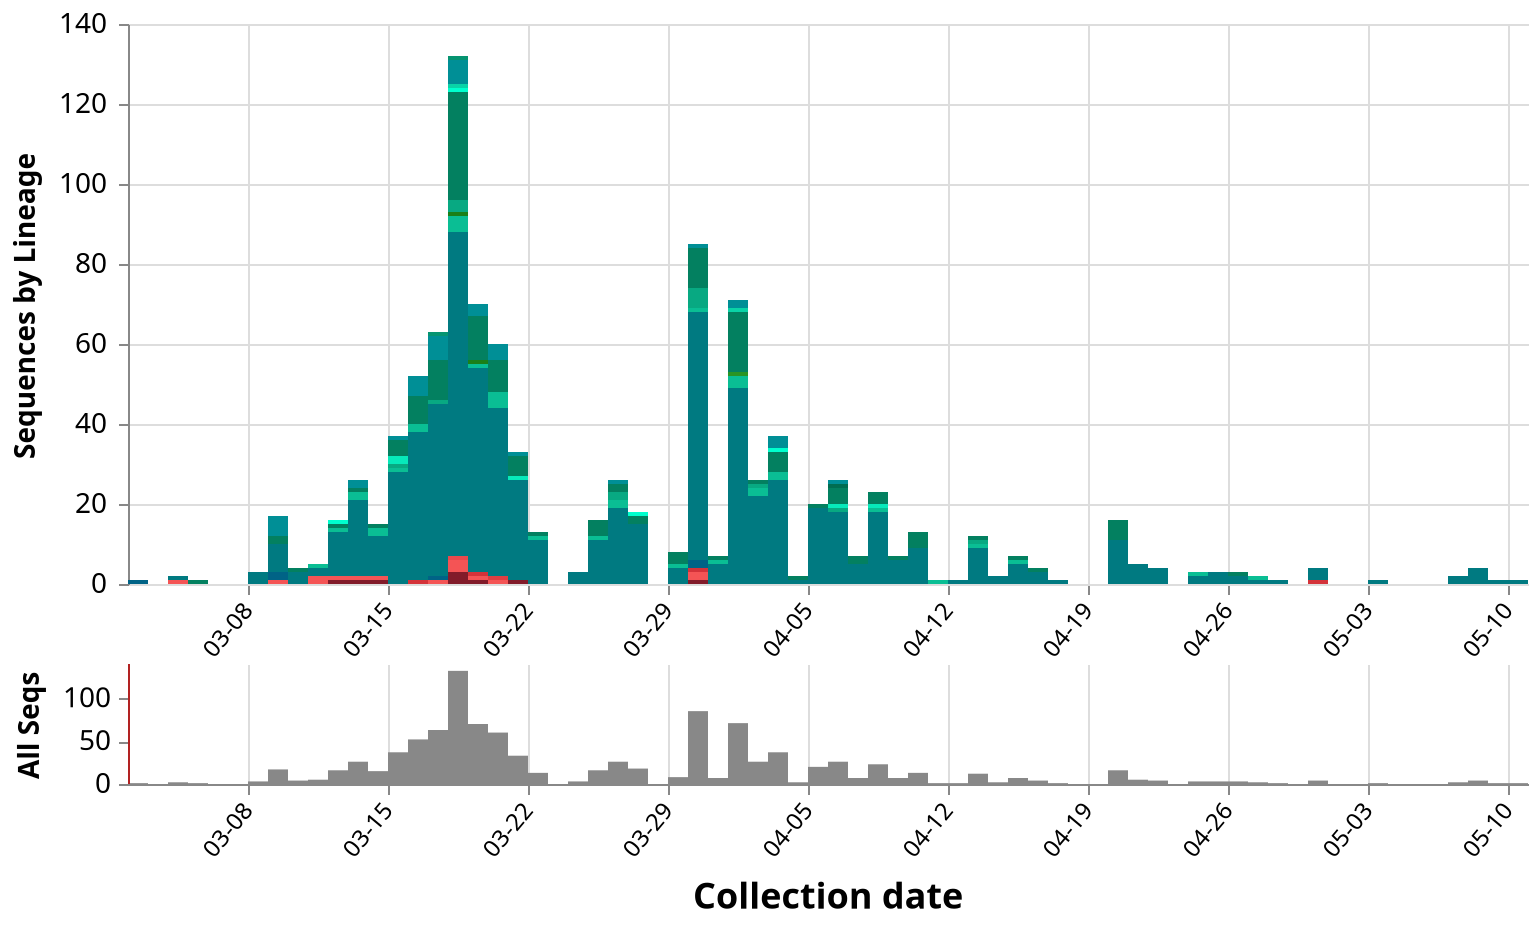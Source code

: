 {
  "$schema": "https://vega.github.io/schema/vega/v5.json",
  "description": "A basic stacked bar chart example.",
  "comment": "These will be overridden by the container of this vega plot",
  "width": 700,
  "height": 380,
  "padding": 5,

  "data": [
    {
      "name": "cases_by_date_and_group",
      "comment": "Main data object, same as caseData in store",
      "format": {
        "parse": {
          "group": "string",
          "cases_sum": "number",
          "date": "date:'%Q'"
        }
      },
      "values": [{"group":"B.1","date":1584316800000,"cases_sum":37,"color":"#007a81"},{"group":"B.1","date":1584403200000,"cases_sum":43,"color":"#007a81"},{"group":"B.1","date":1584144000000,"cases_sum":10,"color":"#007a81"},{"group":"B.1","date":1584230400000,"cases_sum":28,"color":"#007a81"},{"group":"B.1","date":1584489600000,"cases_sum":81,"color":"#007a81"},{"group":"B.1","date":1584576000000,"cases_sum":51,"color":"#007a81"},{"group":"B.1","date":1584057600000,"cases_sum":19,"color":"#007a81"},{"group":"B.1","date":1584748800000,"cases_sum":25,"color":"#007a81"},{"group":"B.1","date":1584662400000,"cases_sum":42,"color":"#007a81"},{"group":"B.1","date":1584835200000,"cases_sum":11,"color":"#007a81"},{"group":"B.1","date":1585612800000,"cases_sum":5,"color":"#007a81"},{"group":"B.1","date":1585699200000,"cases_sum":49,"color":"#007a81"},{"group":"B.1","date":1583625600000,"cases_sum":3,"color":"#007a81"},{"group":"B.1","date":1585872000000,"cases_sum":26,"color":"#007a81"},{"group":"B.1","date":1583971200000,"cases_sum":11,"color":"#007a81"},{"group":"B.1","date":1586131200000,"cases_sum":18,"color":"#007a81"},{"group":"B.1","date":1586044800000,"cases_sum":19,"color":"#007a81"},{"group":"B.1","date":1585785600000,"cases_sum":22,"color":"#007a81"},{"group":"B.1","date":1585958400000,"cases_sum":1,"color":"#007a81"},{"group":"B.1","date":1586476800000,"cases_sum":9,"color":"#007a81"},{"group":"B.1","date":1585526400000,"cases_sum":62,"color":"#007a81"},{"group":"B.1","date":1586736000000,"cases_sum":9,"color":"#007a81"},{"group":"B.1","date":1586304000000,"cases_sum":18,"color":"#007a81"},{"group":"B.1","date":1586217600000,"cases_sum":5,"color":"#007a81"},{"group":"B.1","date":1586390400000,"cases_sum":6,"color":"#007a81"},{"group":"B.1","date":1586649600000,"cases_sum":1,"color":"#007a81"},{"group":"B.1","date":1587513600000,"cases_sum":4,"color":"#007a81"},{"group":"B.1","date":1587340800000,"cases_sum":11,"color":"#007a81"},{"group":"B.1","date":1586822400000,"cases_sum":2,"color":"#007a81"},{"group":"B.1","date":1587427200000,"cases_sum":5,"color":"#007a81"},{"group":"B.1","date":1587686400000,"cases_sum":2,"color":"#007a81"},{"group":"B.1","date":1586908800000,"cases_sum":5,"color":"#007a81"},{"group":"B.1","date":1586995200000,"cases_sum":3,"color":"#007a81"},{"group":"B.1","date":1583712000000,"cases_sum":7,"color":"#007a81"},{"group":"B.1","date":1583798400000,"cases_sum":3,"color":"#007a81"},{"group":"B.1","date":1585440000000,"cases_sum":4,"color":"#007a81"},{"group":"B.1","date":1585008000000,"cases_sum":3,"color":"#007a81"},{"group":"B.1","date":1583884800000,"cases_sum":2,"color":"#007a81"},{"group":"B.1","date":1583280000000,"cases_sum":1,"color":"#007a81"},{"group":"B.1","date":1585180800000,"cases_sum":19,"color":"#007a81"},{"group":"B.1","date":1585267200000,"cases_sum":15,"color":"#007a81"},{"group":"B.1","date":1585094400000,"cases_sum":11,"color":"#007a81"},{"group":"B.1","date":1587772800000,"cases_sum":3,"color":"#007a81"},{"group":"B.1","date":1587081600000,"cases_sum":1,"color":"#007a81"},{"group":"B.1","date":1588464000000,"cases_sum":1,"color":"#007a81"},{"group":"B.1","date":1588896000000,"cases_sum":4,"color":"#007a81"},{"group":"B.1","date":1588204800000,"cases_sum":3,"color":"#007a81"},{"group":"B.1","date":1589068800000,"cases_sum":1,"color":"#007a81"},{"group":"B.1","date":1588032000000,"cases_sum":1,"color":"#007a81"},{"group":"B.1","date":1588982400000,"cases_sum":1,"color":"#007a81"},{"group":"B.1","date":1587859200000,"cases_sum":2,"color":"#007a81"},{"group":"B.1","date":1587945600000,"cases_sum":1,"color":"#007a81"},{"group":"B.1","date":1588809600000,"cases_sum":2,"color":"#007a81"},{"group":"B.1.3","date":1584403200000,"cases_sum":10,"color":"#038060"},{"group":"B.1.3","date":1584489600000,"cases_sum":27,"color":"#038060"},{"group":"B.1.3","date":1584576000000,"cases_sum":11,"color":"#038060"},{"group":"B.1.3","date":1584144000000,"cases_sum":1,"color":"#038060"},{"group":"B.1.3","date":1584316800000,"cases_sum":7,"color":"#038060"},{"group":"B.1.3","date":1584748800000,"cases_sum":5,"color":"#038060"},{"group":"B.1.3","date":1584835200000,"cases_sum":1,"color":"#038060"},{"group":"B.1.3","date":1584662400000,"cases_sum":8,"color":"#038060"},{"group":"B.1.3","date":1585699200000,"cases_sum":15,"color":"#038060"},{"group":"B.1.3","date":1585872000000,"cases_sum":5,"color":"#038060"},{"group":"B.1.3","date":1584230400000,"cases_sum":4,"color":"#038060"},{"group":"B.1.3","date":1585526400000,"cases_sum":10,"color":"#038060"},{"group":"B.1.3","date":1586131200000,"cases_sum":4,"color":"#038060"},{"group":"B.1.3","date":1586044800000,"cases_sum":1,"color":"#038060"},{"group":"B.1.3","date":1585958400000,"cases_sum":1,"color":"#038060"},{"group":"B.1.3","date":1586304000000,"cases_sum":3,"color":"#038060"},{"group":"B.1.3","date":1585612800000,"cases_sum":1,"color":"#038060"},{"group":"B.1.3","date":1586217600000,"cases_sum":2,"color":"#038060"},{"group":"B.1.3","date":1586390400000,"cases_sum":1,"color":"#038060"},{"group":"B.1.3","date":1586476800000,"cases_sum":4,"color":"#038060"},{"group":"B.1.3","date":1586736000000,"cases_sum":1,"color":"#038060"},{"group":"B.1.3","date":1586995200000,"cases_sum":1,"color":"#038060"},{"group":"B.1.3","date":1586908800000,"cases_sum":1,"color":"#038060"},{"group":"B.1.3","date":1587340800000,"cases_sum":5,"color":"#038060"},{"group":"B.1.3","date":1583366400000,"cases_sum":1,"color":"#038060"},{"group":"B.1.3","date":1583712000000,"cases_sum":2,"color":"#038060"},{"group":"B.1.3","date":1583798400000,"cases_sum":1,"color":"#038060"},{"group":"B.1.3","date":1585440000000,"cases_sum":3,"color":"#038060"},{"group":"B.1.3","date":1585785600000,"cases_sum":1,"color":"#038060"},{"group":"B.1.3","date":1584057600000,"cases_sum":1,"color":"#038060"},{"group":"B.1.3","date":1583971200000,"cases_sum":1,"color":"#038060"},{"group":"B.1.3","date":1585180800000,"cases_sum":2,"color":"#038060"},{"group":"B.1.3","date":1585267200000,"cases_sum":2,"color":"#038060"},{"group":"B.1.3","date":1585094400000,"cases_sum":4,"color":"#038060"},{"group":"B.1.3","date":1587859200000,"cases_sum":1,"color":"#038060"},{"group":"B.2.1","date":1584403200000,"cases_sum":1,"color":"#069471"},{"group":"B.2.1","date":1584489600000,"cases_sum":1,"color":"#069471"},{"group":"A","date":1584489600000,"cases_sum":3,"color":"#821b2a"},{"group":"A","date":1584144000000,"cases_sum":1,"color":"#821b2a"},{"group":"A","date":1584748800000,"cases_sum":1,"color":"#821b2a"},{"group":"A","date":1584057600000,"cases_sum":1,"color":"#821b2a"},{"group":"A","date":1585526400000,"cases_sum":1,"color":"#821b2a"},{"group":"A","date":1583971200000,"cases_sum":1,"color":"#821b2a"},{"group":"A","date":1584576000000,"cases_sum":1,"color":"#821b2a"},{"group":"B.2","date":1584489600000,"cases_sum":6,"color":"#008f96"},{"group":"B.2","date":1584403200000,"cases_sum":6,"color":"#008f96"},{"group":"B.2","date":1584316800000,"cases_sum":5,"color":"#008f96"},{"group":"B.2","date":1584662400000,"cases_sum":4,"color":"#008f96"},{"group":"B.2","date":1585699200000,"cases_sum":2,"color":"#008f96"},{"group":"B.2","date":1585872000000,"cases_sum":3,"color":"#008f96"},{"group":"B.2","date":1584057600000,"cases_sum":2,"color":"#008f96"},{"group":"B.2","date":1584230400000,"cases_sum":1,"color":"#008f96"},{"group":"B.2","date":1586131200000,"cases_sum":1,"color":"#008f96"},{"group":"B.2","date":1585526400000,"cases_sum":1,"color":"#008f96"},{"group":"B.2","date":1583712000000,"cases_sum":5,"color":"#008f96"},{"group":"B.2","date":1584576000000,"cases_sum":3,"color":"#008f96"},{"group":"B.2","date":1584748800000,"cases_sum":1,"color":"#008f96"},{"group":"B.2","date":1585180800000,"cases_sum":1,"color":"#008f96"},{"group":"B.1.26","date":1584489600000,"cases_sum":3,"color":"#08a982"},{"group":"B.1.26","date":1584230400000,"cases_sum":1,"color":"#08a982"},{"group":"B.1.26","date":1586131200000,"cases_sum":1,"color":"#08a982"},{"group":"B.1.26","date":1585526400000,"cases_sum":5,"color":"#08a982"},{"group":"B.1.26","date":1586736000000,"cases_sum":1,"color":"#08a982"},{"group":"B.1.26","date":1584403200000,"cases_sum":1,"color":"#08a982"},{"group":"B.1.26","date":1585785600000,"cases_sum":1,"color":"#08a982"},{"group":"B.1.26","date":1585180800000,"cases_sum":2,"color":"#08a982"},{"group":"B.1.1","date":1584576000000,"cases_sum":1,"color":"#0abe94"},{"group":"B.1.1","date":1584489600000,"cases_sum":4,"color":"#0abe94"},{"group":"B.1.1","date":1583884800000,"cases_sum":1,"color":"#0abe94"},{"group":"B.1.1","date":1584144000000,"cases_sum":2,"color":"#0abe94"},{"group":"B.1.1","date":1584662400000,"cases_sum":4,"color":"#0abe94"},{"group":"B.1.1","date":1584835200000,"cases_sum":1,"color":"#0abe94"},{"group":"B.1.1","date":1585699200000,"cases_sum":3,"color":"#0abe94"},{"group":"B.1.1","date":1585872000000,"cases_sum":2,"color":"#0abe94"},{"group":"B.1.1","date":1584230400000,"cases_sum":1,"color":"#0abe94"},{"group":"B.1.1","date":1584316800000,"cases_sum":2,"color":"#0abe94"},{"group":"B.1.1","date":1586304000000,"cases_sum":1,"color":"#0abe94"},{"group":"B.1.1","date":1586563200000,"cases_sum":1,"color":"#0abe94"},{"group":"B.1.1","date":1586736000000,"cases_sum":1,"color":"#0abe94"},{"group":"B.1.1","date":1586908800000,"cases_sum":1,"color":"#0abe94"},{"group":"B.1.1","date":1585526400000,"cases_sum":1,"color":"#0abe94"},{"group":"B.1.1","date":1585612800000,"cases_sum":1,"color":"#0abe94"},{"group":"B.1.1","date":1585785600000,"cases_sum":2,"color":"#0abe94"},{"group":"B.1.1","date":1583971200000,"cases_sum":1,"color":"#0abe94"},{"group":"B.1.1","date":1584057600000,"cases_sum":2,"color":"#0abe94"},{"group":"B.1.1","date":1585440000000,"cases_sum":1,"color":"#0abe94"},{"group":"B.1.1","date":1585180800000,"cases_sum":2,"color":"#0abe94"},{"group":"B.1.1","date":1585094400000,"cases_sum":1,"color":"#0abe94"},{"group":"B.1.1","date":1587686400000,"cases_sum":1,"color":"#0abe94"},{"group":"B.1.1","date":1587945600000,"cases_sum":1,"color":"#0abe94"},{"group":"B.1.1.9","date":1584489600000,"cases_sum":1,"color":"#1b8018"},{"group":"B.1.1.9","date":1584576000000,"cases_sum":1,"color":"#1b8018"},{"group":"A.1","date":1584403200000,"cases_sum":1,"color":"#f45455"},{"group":"A.1","date":1584489600000,"cases_sum":3,"color":"#f45455"},{"group":"A.1","date":1583971200000,"cases_sum":1,"color":"#f45455"},{"group":"A.1","date":1584057600000,"cases_sum":1,"color":"#f45455"},{"group":"A.1","date":1584144000000,"cases_sum":1,"color":"#f45455"},{"group":"A.1","date":1583280000000,"cases_sum":1,"color":"#f45455"},{"group":"A.1","date":1583712000000,"cases_sum":1,"color":"#f45455"},{"group":"A.1","date":1585526400000,"cases_sum":2,"color":"#f45455"},{"group":"A.1","date":1583884800000,"cases_sum":2,"color":"#f45455"},{"group":"A.1","date":1584576000000,"cases_sum":1,"color":"#f45455"},{"group":"A.1","date":1584662400000,"cases_sum":1,"color":"#f45455"},{"group":"A.5","date":1584489600000,"cases_sum":1,"color":"#e9494c"},{"group":"B.1.p2","date":1584489600000,"cases_sum":1,"color":"#0ad3a7"},{"group":"B.1.p2","date":1585699200000,"cases_sum":1,"color":"#0ad3a7"},{"group":"A.2","date":1584662400000,"cases_sum":1,"color":"#de3e42"},{"group":"B.1.29","date":1584748800000,"cases_sum":1,"color":"#07e9ba"},{"group":"B.1.29","date":1584230400000,"cases_sum":2,"color":"#07e9ba"},{"group":"B.1.29","date":1586131200000,"cases_sum":1,"color":"#07e9ba"},{"group":"B.1.29","date":1586304000000,"cases_sum":1,"color":"#07e9ba"},{"group":"B.1.1.1","date":1585699200000,"cases_sum":1,"color":"#2a9424"},{"group":"A.3","date":1584316800000,"cases_sum":1,"color":"#d4333a"},{"group":"A.3","date":1585526400000,"cases_sum":1,"color":"#d4333a"},{"group":"A.3","date":1584576000000,"cases_sum":1,"color":"#d4333a"},{"group":"A.3","date":1588204800000,"cases_sum":1,"color":"#d4333a"},{"group":"B","date":1585526400000,"cases_sum":2,"color":"#006386"},{"group":"B","date":1583107200000,"cases_sum":1,"color":"#006386"},{"group":"B","date":1583712000000,"cases_sum":2,"color":"#006386"},{"group":"B","date":1584403200000,"cases_sum":1,"color":"#006386"},{"group":"B.1.5","date":1585872000000,"cases_sum":1,"color":"#00ffce"},{"group":"B.1.5","date":1583971200000,"cases_sum":1,"color":"#00ffce"},{"group":"B.1.5","date":1585267200000,"cases_sum":1,"color":"#00ffce"},{"group":"B.1.5","date":1584489600000,"cases_sum":1,"color":"#00ffce"},{"group":"B.1.41","date":1586131200000,"cases_sum":1,"color":"#006d51"}],
      "transform": [
        {
            "comment": "this creates the group_sum field on each item, which is a total sum of all cases for that group across all dates",
            "type": "joinaggregate",
            "ops": ["sum"],
            "fields": ["cases_sum"],
            "as": ["group_counts"],
            "groupby": ["group"]
          },
        {
          "comment": "Bin observations by date. The width of each bin is determined by the signal dateBin. Since the most detail in the date from GISAID is by day, the bin shouldn't ever be smaller than a day.",
          "type": "bin",
          "field": "date",
          "extent": [{"signal": "dateRangeStart"}, {"signal": "dateRangeEnd"}],
          "step": {"signal": "dateBin"},
          "as": ["day_start", "day_end"]
        },
        {
          "comment": "After binning, combine observations in the same group and day, by taking the sum of the sequence counts. The max aggs on group_counts and color are just to carry the fields over.",
          "type": "aggregate",
          "groupby": ["group", "day_start", "day_end"],
          "fields": ["cases_sum", "group_counts", "color"],
          "ops": ["sum", "max", "max"],
          "as": ["cases_sum", "group_counts", "color"]
        },
        {
          "comment": "If a group isn't present in a dateBin that others are, then impute an empty value. This is only important for the cumulative view, so as to keep things consistent. Unfortunately I don't know how to impute for days with no data at all yet. This leads to some gaps in the cumulative view.",
          "type": "impute",
          "field": "cases_sum",
          "key": "day_start",
          "groupby": ["group", "color", "group_counts"],
          "value": 0
        },
        {
          "comment": "Recalculate the day_end from the day_start and dateBin, since the imputation can't work on more than one field at once.",
          "type": "formula",
          "expr": "datum.day_start + dateBin",
          "as": "day_end"
        },
        {
          "comment": "Calculate the cumulative counts. If we're not running in cumulative mode, then output the cumulative count in a dummy field (determined by the signal windowField). If we are in cumulative mode, then overwrite the cases_sum field.",
          "type": "window",
          "sort": {"field": "day_start"},
          "groupby": ["group"],
          "ops": ["sum"],
          "fields": ["cases_sum"],
          "as": ["cases_sum_new"],
          "frame": {"signal": "cumulativeWindow"}
        },
        {
          "comment": "Stack bars on the same date in preparation for the visualization. Offset (zero vs. normalize) controls counts vs. percentages.",
          "type": "stack",
          "groupby": ["day_start"],
          "sort": {"field": "group"},
          "field": "cases_sum_new",
          "offset": {"signal": "stackOffset"}
        }
      ]
    },
    {
      "name": "cases_by_date",
      "source": "cases_by_date_and_group",
      "comment": "Collapse cases by date (ignore group), for the data in the overview (bottom) plot",
      "transform": [
        {
          "type": "aggregate",
          "groupby": ["day_start", "day_end"],
          "fields": ["cases_sum"],
          "ops": ["sum"],
          "as": ["cases_sum_by_date"]
        }
      ]
    },
    {
      "name": "selected",
      "comment": "A list of groups that are selected",
      "on": [
        {"trigger": "clear", "remove": true},
        {"trigger": "!shift", "remove": true},
        {"trigger": "!shift && clicked", "insert": "clicked"},
        {"trigger": "shift && clicked", "toggle": "clicked"}
      ]
    }
  ],

  "signals": [

    {
      "name": "dateRangeStart", "value": 1575158400000,
      "comment": "Along with dateRangeEnd, these are hard limits on the dates shown. May need to update when we hit 2021. Dates are in milliseconds, unix epoch"
    },
    {
      "name": "dateRangeEnd", "value": 1609372800000
    },
    {
      "name": "dateBin", "value": 86400000,
      "comment": "Binning of observations by date, where date is in milliseconds. Default is 1 day (1000 * 60 * 60 * 24). This should never be less than a day. This is passed to the bin transform of cases_by_date_and_group"
    },
    {
      "name": "overviewYLabel", "value": "All Seqs",
      "comment": "Y-axis label of the overview (bottom) panel"
    },
    {
      "name": "detailYLabel", "value": "Sequences by Lineage",
      "comment": "Y-axis label of the detail (upper) panel"
    },
    {
      "name": "yFormat", "value": "s"
    },
    {
      "name": "stackOffset", "value": "zero",
      "comment": "Whether to show the counts as percentages ('normalize') or as absolute counts ('zero'). This is passed to the stack transform of cases_by_date_and_group"
    },
    {
      "name": "cumulativeWindow", "value": [0, 0],
      "comment": "Window to calculate cumulative counts over. [0, 0] disables this behavior, while [null, 0] does the cumulative counting"
    },
    {
      "name": "detailDomain",
      "comment": "The date range selected on the overview (bottom) panel. The units are in JS date objects. If there is no date selected, this should be null."
    },
    {
      "name": "brush", "value": 0,
      "comment": "The date range selected on the overview (bottom) panel, in screen-space coordinate units (pixels). This will be converted to dates for the detailDomain signal by referencing the xOverview scale"
    },
    {
      "name": "delta", "value": 0,
      "comment": "The difference between windows when dragging a date selection window in the overview (bottom) panel. It is tracked onmousemove and used to update the 'brush' signal after mouseup. Units are in screen-space coordinates (pixels)"
    },
    {
      "name": "xdown", "value": 0,
      "comment": "The initial screen-space click location, in screen-space coordinates (pixels), when first clicking on the date range window before dragging it. This is used to calculate the 'delta' signal"
    },
    {
      "name": "anchor", "value": null,
      "comment": "The initial 'brush' signal state, when clicking on the date range window to drag it. Units are in screen-space coordinates (pixels). Used to update the 'brush' signal after dragging it."
    },
    {
      "name": "hoverBar", "value": null,
      "comment": "Used to store which group is hovered over. Is an object with field 'group'"
    },
    {
      "name": "clear", "value": true,
      "comment": "If clicking on anything but a grouped bar, then clear the selection (by clearing the 'selection' data object)",
      "on": [
        {
          "events": "mouseup[!event.item]",
          "update": "true",
          "force": true
        }
      ]
    },
    {
      "name": "shift", "value": false,
      "comment": "Track whether or not the shift key is pressed. Used to select multiple groups by holding down shift before clicking",
      "on": [
        {
          "events": "@detailbars:click",
          "update": "event.shiftKey",
          "force":  true
        }
      ]
    },
    {
      "name": "clicked", "value": null,
      "comment": "Track clicks on the group bars, for selection purposes",
      "on": [
        {
          "events": "@detailbars:click",
          "update": "{group: datum.group}",
          "force":  true
        }
      ]
    }
  ],

  "marks": [
    {
      "type": "group",
      "name": "detail",
      "comment": "The mark group for the detail (upper) panel",
      "encode": {
        "comment": "The width and height should be overridden by the plot's container",
        "update": {
          "height": {"value": 280},
          "width": {"signal": "width"}
        }
      },
      "signals": [
        {
          "name": "hoverBar",
          "comment": "Set the hoverBar signal when a bar is hovered over, and clear it when the mouse is hovered over anything else",
          "push": "outer",
          "on": [
            {
              "events": "@detailbars:mouseover!",
              "update": "{group: datum.group, date: datum.day_start}"
            },
            {
              "events": "@detailbars:mouseout!",
              "update": "null"
            }
          ]
        }
      ],
      "scales": [
        {
          "name": "x",
          "comment": "Provide two fields for the domain, since if we only provide the day_start, the last day will get cut off, and if we only provide day_end, the first day will get cut off",
          "type": "time",
          "range": "width",
          "domain": {
            "fields": [
              {"data": "cases_by_date", "field": "day_start"},
              {"data": "cases_by_date", "field": "day_end"}
            ]
          },
          "domainRaw": {"signal": "detailDomain"}
        },
        {
          "name": "y",
          "comment": "Scale the y axis from 0 to the highest bar height",
          "type": "linear",
          "range": [280, 0],
          "nice": true, "zero": true,
          "domain": {"data": "cases_by_date_and_group", "field": "y1"}
        }
      ],
      "axes": [
        {
          "orient": "bottom", 
          "scale": "x", 
          "zindex": 0, 
          "format": "%m-%d", 
          "tickCount": "week",
          "grid": true,
          "gridScale": "y",
          "gridColor": "#DDD",

          "labelAngle": 310,
          "labelAlign": "right",
          "labelBaseline": "middle",
          "labelPadding": 5,

          "labelFontSize": 12
        },
        {
          "orient": "left", 
          "scale": "y", 
          "format": { "signal": "yFormat" },
          "zindex": 0,
          "grid": true,
          "gridColor": "#DDD",

          "title": {"signal": "detailYLabel"},
          "titleFontSize": 14,
          "titlePadding": 10,
          
          "labelFontSize": 14,
          "labelPadding": 5,
          "tickCount": 5
        }
      ],
      "marks": [
        {
          "type": "group",
          "comment": "Not sure why we need a group mark here, but this is how it is in the example plot, so I didn't change it",
          "encode": {
            "update": {
              "height": {"field": {"group": "height"}},
              "width": {"field": {"group": "width"}},
              "clip": {"value": true}
            }
          },
          "marks": [
            {
              "type": "rect",
              "name": "detailbars",
              "from": {"data": "cases_by_date_and_group"},
              "encode": {
                "comment": "Define the tooltip and other constant values here",
                "enter": {
                  "strokeWidth": {"value": 1},
                  "tooltip": {
                    "signal": "{title: datum.group, 'Total sequences': datum.group_counts, 'Sequences': datum.cases_sum_new, 'Collection date': timeFormat(datum.day_start, '%b %d %Y')}"
                  }
                },
                "update": {
                  "x": {"scale": "x", "field": "day_start"},
                  "x2": {"scale": "x", "field": "day_end"},
                  "y": {"scale": "y", "field": "y0"},
                  "y2": {"scale": "y", "field": "y1"},
                  "fill": [
                    {
                      "test": "(!length(data('selected')) || indata('selected', 'group', datum.group)) && (datum.cases_sum_new > 0)",
                      "field": "color",
                      "comment": "If this group is selected, or if nothing is selected, then color it normally."
                    },
                    {
                      "value": "#CCC",
                      "comment": "If there is a selected group and this group isn't one of them, then color it light grey"
                    }
                  ],
                  "stroke": [
                    {
                      "test": "hoverBar && hoverBar.group == datum.group && datum.cases_sum_new > 0",
                      "value": "#000",
                      "comment": "If this group is being hovered over, then set outline it black. Since we're imputing empty groups, only highlight groups with more than zero cases."
                    }, 
                    {"value": "transparent"}
                  ],
                  "zindex": [
                    {
                      "test": "hoverBar && hoverBar.group == datum.group && datum.cases_sum > 0",
                      "value": 3,
                      "comment": "Same as the 'stroke' test, but we also need to set the z-index here since it's possible the outline stroke will get hidden under other bars"
                    }, 
                    {"value": 1}
                  ]
                }
              }
            }
          ]
        }
      ]
    },
    {
      "type": "group",
      "name": "overview",
      "comment": "Mark group for the overview (bottom) panel",
      "encode": {
        "comment": "The width should be overridden by the plot container",
        "update": {
          "x": {"value": 0},
          "y": {"value": 320},
          "width": {"signal": "width"},
          "height": {"value": 60},
          "fill": {"value": "transparent"}
        }
      },
      "signals": [
        {
          "name": "brush",
          "comment": "Trigger the date selection brush when any area of the overview plot is clicked. The update code was originally [x(), x()], but I changed it to snap to days instead of selecting by screen-space pixel. All the code does is convert from screen-space pixels --> date --> days --> round to nearest day --> date --> screen-space pixels. invert() is used to convert from pixels to date, and round(x / 86400000) rounds to the nearest day. round() * 86400000 converts from days back into the date (in milliseconds), and scale() converts from date back into screen-space coordinates. This fragment of code is used in all the signals below for day-snapping.",
          "push": "outer",
          "on": [
            {
              "events": {
                "merge": [
                  {"markname": "overview", "type": "mousedown" },
                  {"markname": "overviewbars", "type": "mousedown" }
                ]
              },
              "update": "[scale('xOverview', round(invert('xOverview', x()) / 86400000) * 86400000), scale('xOverview', round(invert('xOverview', x()) / 86400000) * 86400000)]"
            },
            {
              "comment": "Clear the brush selection on any double-click",
              "events": {
                "merge": [
                  {"markname": "overview", "type": "dblclick"},
                  {"markname": "brushrect", "type": "dblclick"}                    
                ]
              },
              "update": "0"
            },
            {
              "comment": "Update the brush on mousemove. Hold the first point of the range constant (brush[0]), and modify brush[1] by snapping to day as well (see comment above). clamp() is used to ensure that the range stays within the bounds of the plot. Capture mousemove events on both the plot and the bars to allow dragging anywhere on the overview plot",
              "events": {
                "merge": [
                  {
                    "source": "window",
                    "type": "mousemove",
                    "between": [
                      {"markname": "overview", "type": "mousedown"},
                      {"source": "window", "type": "mouseup"}
                    ],
                    "consume": true
                  },
                  {
                    "source": "window",
                    "type": "mousemove",
                    "between": [
                      {"markname": "overviewbars", "type": "mousedown"},
                      {"source": "window", "type": "mouseup"}
                    ],
                    "consume": true
                  }
                ]
              },
              "update": "[brush[0], clamp(scale('xOverview', round(invert('xOverview', x()) / 86400000) * 86400000), 0, width)]"
            },
            {
              "comment": "When the mousemove is finished (marked by mouseup event), then reorganize the brush vector so that the lesser value is first",
              "events": {
                "merge": [
                  {"markname": "overview", "type": "mouseup"},
                  {"markname": "brushrect", "type": "mouseup"}              
                ]
              },
              "update": "abs(span(brush)) <= 2 ? 0 : [brush[0], brush[1]]"
            },
            {
              "comment": "Capture when the date range window is dragged, and update the ranges. Since the dragging logic implements day-snapping on its own, we don't have to round anything here.",
              "events": {"signal": "delta"},
              "update": "clampRange([anchor[0] + delta, anchor[1] + delta], 0, width)"
            }
          ]
        },
        {
          "name": "anchor",
          "comment": "Make a copy of the brush vector when the date range is clicked. Used by the 'brush' signal to update itself after a date range drag",
          "push": "outer",
          "on": [{"events": "@brushrect:mousedown", "update": "slice(brush)"}]
        },
        {
          "name": "xdown",
          "comment": "Track the initial drag x-coordinate, and snap to the nearest day. Used to set the 'delta' signal",
          "push": "outer",
          "on": [{"events": "@brushrect:mousedown", "update": "scale('xOverview', round(invert('xOverview', x()) / 86400000) * 86400000)"}]
        },
        {
          "name": "delta",
          "comment": "Track how far and in what direction the date range was dragged. Snap to the nearest day. Used to set the 'brush' signal after a date range drag",
          "push": "outer",
          "on": [
            {
              "events": "[@brushrect:mousedown, window:mouseup] > window:mousemove!",
              "update": "scale('xOverview', round(invert('xOverview', x()) / 86400000) * 86400000) - xdown"
            }
          ]
        },
        {
          "name": "detailDomain",
          "comment": "The same as the 'brush' signal, but in date coordinates instead of screen-space (pixel) coordinates",
          "push": "outer",
          "on": [
            {
              "events": {"signal": "brush"},
              "update": "span(brush) ? invert('xOverview', brush) : null"
            }
          ]
        }
      ],
      "scales": [
        {
          "name": "xOverview",
           "comment": "Provide two fields for the domain, since if we only provide the day_start, the last day will get cut off, and if we only provide day_end, the first day will get cut off",
          "type": "time",
          "range": "width",
          "domain": {
            "fields": [
              {"data": "cases_by_date", "field": "day_start"},
              {"data": "cases_by_date", "field": "day_end"}
            ]
          }
        },
        {
          "name": "yOverview",
          "type": "linear",
          "range": [60, 0],
          "domain": {"data": "cases_by_date", "field": "cases_sum_by_date"},
          "nice": true, "zero": true
        }
      ],
      "axes": [
        {
          "orient": "bottom", 
          "scale": "xOverview",  
          "title": "Collection date", 
          "titleFontSize": 18,
          "titlePadding": 10,
          "format": "%m-%d", 

          "grid": true,
          "gridColor": "#DDD",
          "gridScale": "yOverview",

          "labelAngle": 310,
          "labelAlign": "right",
          "labelBaseline": "middle",
          "labelPadding": 5,

          "labelFontSize": 12,

          "tickCount": "week"
          
        },
        {
          "orient": "left", 
          "scale": "yOverview",

          "title": {"signal": "overviewYLabel"},
          "titleFontSize": 14,
          "titlePadding": 10,

          "labelFontSize": 14,
          "labelPadding": 3,

          "tickCount": 3
        }
      ],
      "marks": [
        {
          "type": "rect",
          "name": "overviewbars",
          "from": {"data": "cases_by_date"},
          "encode": {
            "update": {
              "x": {"scale": "xOverview", "field": "day_start"},
              "x2": {"scale": "xOverview", "field": "day_end"},
              "y": {"scale": "yOverview", "value": 0},
              "y2": {"scale": "yOverview", "field": "cases_sum_by_date"},
              "fill": [
                {
                  "test": "detailDomain && inrange(datum.day_start, [detailDomain[0], detailDomain[1] - 1])",
                  "value": "#f00",
                  "comment": "Color this bar red if it's within the date selection range"
                },
                {"value": "#888"}
              ]
            }
          }
        },
        {
          "type": "rect",
          "name": "brushrect",
          "comment": "Draw the date selection range",
          "encode": {
            "enter": {
              "y": {"value": 0},
              "height": {"value": 60},
              "fill": {"value": "#333"},
              "fillOpacity": {"value": 0.2}
            },
            "update": {
              "x": {"signal": "brush[0]"},
              "x2": {"signal": "brush[1]"}
            }
          }
        },
        {
          "type": "rect",
          "comment": "Draw the beginning bar of the date selection range",
          "interactive": false,
          "encode": {
            "enter": {
              "y": {"value": 0},
              "height": {"value": 60},
              "width": {"value": 1},
              "fill": {"value": "firebrick"}
            },
            "update": {
              "x": {"signal": "brush[0]"}
            }
          }
        },
        {
          "type": "rect",
          "comment": "Draw the ending bar of the date selection range",
          "interactive": false,
          "encode": {
            "enter": {
              "y": {"value": 0},
              "height": {"value": 60},
              "width": {"value": 1},
              "fill": {"value": "firebrick"}
            },
            "update": {
              "x": {"signal": "brush[1]"}
            }
          }
        }
      ]
    }
  ]
}
